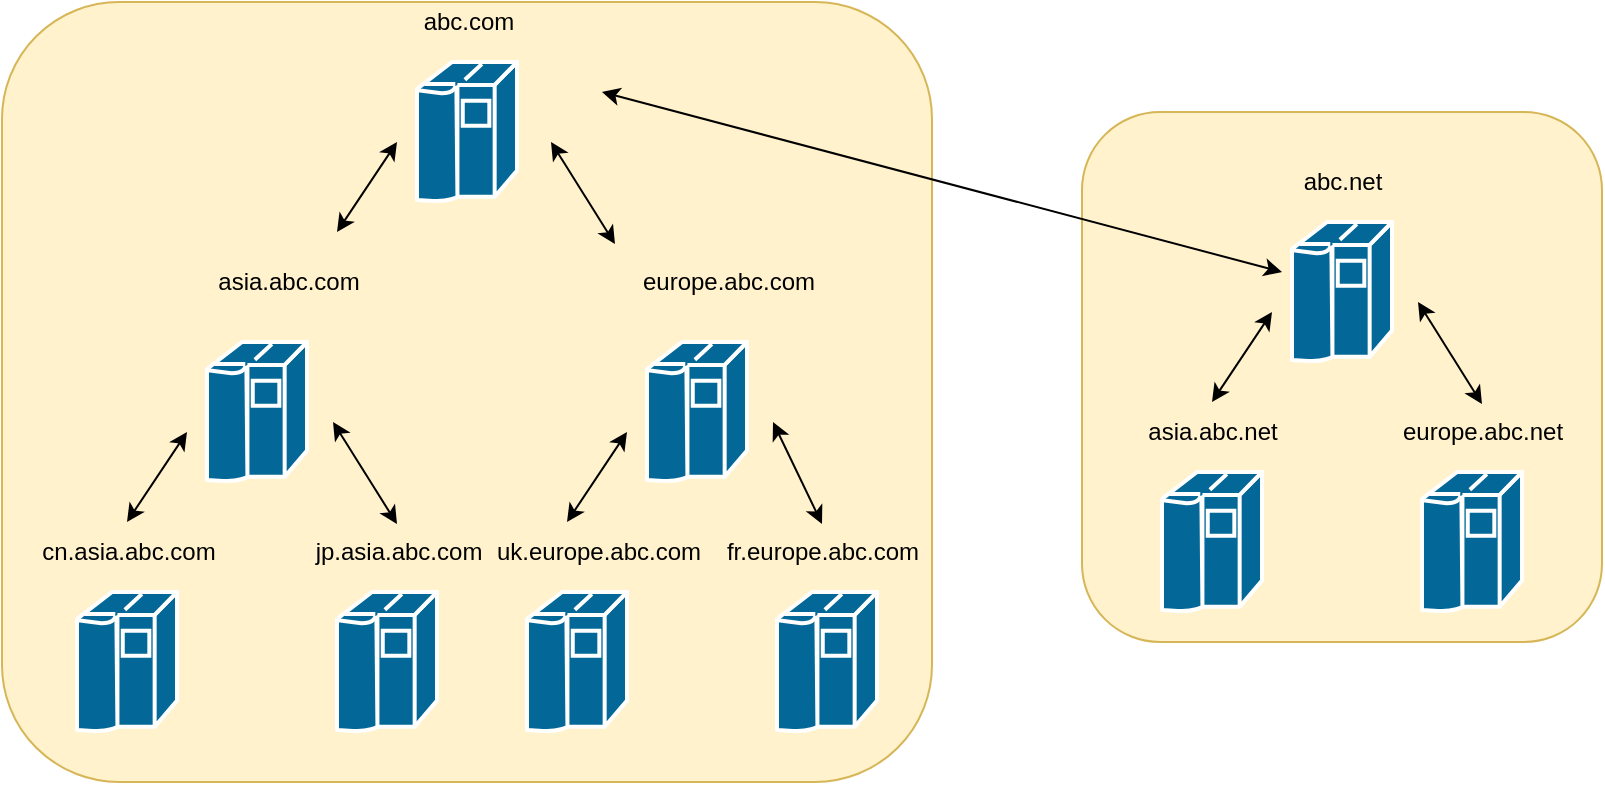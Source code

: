 <mxfile version="12.6.5" type="device"><diagram id="67WB8dhcfDGUW3ALZ5JH" name="第 1 页"><mxGraphModel dx="3076" dy="862" grid="1" gridSize="10" guides="1" tooltips="1" connect="1" arrows="1" fold="1" page="1" pageScale="1" pageWidth="827" pageHeight="1169" math="0" shadow="0"><root><mxCell id="0"/><mxCell id="1" parent="0"/><mxCell id="Z3KdXAmf1g0LycJeCjR2-15" value="" style="rounded=1;whiteSpace=wrap;html=1;fillColor=#fff2cc;strokeColor=#d6b656;" parent="1" vertex="1"><mxGeometry x="-1640" y="280" width="465" height="390" as="geometry"/></mxCell><mxCell id="LahJ2uMK67VkIvrEtWet-29" value="" style="shape=mxgraph.cisco.computers_and_peripherals.ibm_mainframe;html=1;pointerEvents=1;dashed=0;fillColor=#036897;strokeColor=#ffffff;strokeWidth=2;verticalLabelPosition=bottom;verticalAlign=top;align=center;outlineConnect=0;" parent="1" vertex="1"><mxGeometry x="-1432.5" y="310" width="50" height="70" as="geometry"/></mxCell><mxCell id="nvi_zbNtIN5atOlV_4Ne-1" value="abc.com" style="text;html=1;align=center;verticalAlign=middle;resizable=0;points=[];autosize=1;" parent="1" vertex="1"><mxGeometry x="-1437.5" y="280" width="60" height="20" as="geometry"/></mxCell><mxCell id="ni1U9XPFKKeknruxdiTv-1" value="" style="shape=mxgraph.cisco.computers_and_peripherals.ibm_mainframe;html=1;pointerEvents=1;dashed=0;fillColor=#036897;strokeColor=#ffffff;strokeWidth=2;verticalLabelPosition=bottom;verticalAlign=top;align=center;outlineConnect=0;" parent="1" vertex="1"><mxGeometry x="-1537.5" y="450" width="50" height="70" as="geometry"/></mxCell><mxCell id="ni1U9XPFKKeknruxdiTv-2" value="asia.abc.com" style="text;html=1;align=center;verticalAlign=middle;resizable=0;points=[];autosize=1;" parent="1" vertex="1"><mxGeometry x="-1542.5" y="410" width="90" height="20" as="geometry"/></mxCell><mxCell id="ni1U9XPFKKeknruxdiTv-5" value="" style="shape=mxgraph.cisco.computers_and_peripherals.ibm_mainframe;html=1;pointerEvents=1;dashed=0;fillColor=#036897;strokeColor=#ffffff;strokeWidth=2;verticalLabelPosition=bottom;verticalAlign=top;align=center;outlineConnect=0;" parent="1" vertex="1"><mxGeometry x="-1602.5" y="575" width="50" height="70" as="geometry"/></mxCell><mxCell id="ni1U9XPFKKeknruxdiTv-6" value="cn.asia.abc.com" style="text;html=1;align=center;verticalAlign=middle;resizable=0;points=[];autosize=1;" parent="1" vertex="1"><mxGeometry x="-1627.5" y="545" width="100" height="20" as="geometry"/></mxCell><mxCell id="ni1U9XPFKKeknruxdiTv-7" value="" style="shape=mxgraph.cisco.computers_and_peripherals.ibm_mainframe;html=1;pointerEvents=1;dashed=0;fillColor=#036897;strokeColor=#ffffff;strokeWidth=2;verticalLabelPosition=bottom;verticalAlign=top;align=center;outlineConnect=0;" parent="1" vertex="1"><mxGeometry x="-1472.5" y="575" width="50" height="70" as="geometry"/></mxCell><mxCell id="ni1U9XPFKKeknruxdiTv-8" value="jp.asia.abc.com" style="text;html=1;align=center;verticalAlign=middle;resizable=0;points=[];autosize=1;" parent="1" vertex="1"><mxGeometry x="-1492.5" y="545" width="100" height="20" as="geometry"/></mxCell><mxCell id="ni1U9XPFKKeknruxdiTv-18" value="" style="endArrow=classic;startArrow=classic;html=1;" parent="1" edge="1"><mxGeometry width="50" height="50" relative="1" as="geometry"><mxPoint x="-1577.5" y="540" as="sourcePoint"/><mxPoint x="-1547.5" y="495" as="targetPoint"/></mxGeometry></mxCell><mxCell id="Z3KdXAmf1g0LycJeCjR2-1" value="" style="endArrow=classic;startArrow=classic;html=1;entryX=0.5;entryY=-0.2;entryDx=0;entryDy=0;entryPerimeter=0;" parent="1" target="ni1U9XPFKKeknruxdiTv-8" edge="1"><mxGeometry width="50" height="50" relative="1" as="geometry"><mxPoint x="-1474.5" y="490" as="sourcePoint"/><mxPoint x="-1437.5" y="550" as="targetPoint"/></mxGeometry></mxCell><mxCell id="Z3KdXAmf1g0LycJeCjR2-3" value="" style="endArrow=classic;startArrow=classic;html=1;" parent="1" edge="1"><mxGeometry width="50" height="50" relative="1" as="geometry"><mxPoint x="-1472.5" y="395" as="sourcePoint"/><mxPoint x="-1442.5" y="350" as="targetPoint"/></mxGeometry></mxCell><mxCell id="Z3KdXAmf1g0LycJeCjR2-6" value="" style="shape=mxgraph.cisco.computers_and_peripherals.ibm_mainframe;html=1;pointerEvents=1;dashed=0;fillColor=#036897;strokeColor=#ffffff;strokeWidth=2;verticalLabelPosition=bottom;verticalAlign=top;align=center;outlineConnect=0;" parent="1" vertex="1"><mxGeometry x="-1317.5" y="450" width="50" height="70" as="geometry"/></mxCell><mxCell id="Z3KdXAmf1g0LycJeCjR2-7" value="europe.abc.com" style="text;html=1;align=center;verticalAlign=middle;resizable=0;points=[];autosize=1;" parent="1" vertex="1"><mxGeometry x="-1327.5" y="410" width="100" height="20" as="geometry"/></mxCell><mxCell id="Z3KdXAmf1g0LycJeCjR2-8" value="" style="shape=mxgraph.cisco.computers_and_peripherals.ibm_mainframe;html=1;pointerEvents=1;dashed=0;fillColor=#036897;strokeColor=#ffffff;strokeWidth=2;verticalLabelPosition=bottom;verticalAlign=top;align=center;outlineConnect=0;" parent="1" vertex="1"><mxGeometry x="-1377.5" y="575" width="50" height="70" as="geometry"/></mxCell><mxCell id="Z3KdXAmf1g0LycJeCjR2-9" value="uk.europe.abc.com" style="text;html=1;align=center;verticalAlign=middle;resizable=0;points=[];autosize=1;" parent="1" vertex="1"><mxGeometry x="-1402.5" y="545" width="120" height="20" as="geometry"/></mxCell><mxCell id="Z3KdXAmf1g0LycJeCjR2-10" value="" style="shape=mxgraph.cisco.computers_and_peripherals.ibm_mainframe;html=1;pointerEvents=1;dashed=0;fillColor=#036897;strokeColor=#ffffff;strokeWidth=2;verticalLabelPosition=bottom;verticalAlign=top;align=center;outlineConnect=0;" parent="1" vertex="1"><mxGeometry x="-1252.5" y="575" width="50" height="70" as="geometry"/></mxCell><mxCell id="Z3KdXAmf1g0LycJeCjR2-11" value="fr.europe.abc.com" style="text;html=1;align=center;verticalAlign=middle;resizable=0;points=[];autosize=1;" parent="1" vertex="1"><mxGeometry x="-1285" y="545" width="110" height="20" as="geometry"/></mxCell><mxCell id="Z3KdXAmf1g0LycJeCjR2-12" value="" style="endArrow=classic;startArrow=classic;html=1;" parent="1" edge="1"><mxGeometry width="50" height="50" relative="1" as="geometry"><mxPoint x="-1357.5" y="540" as="sourcePoint"/><mxPoint x="-1327.5" y="495" as="targetPoint"/></mxGeometry></mxCell><mxCell id="Z3KdXAmf1g0LycJeCjR2-13" value="" style="endArrow=classic;startArrow=classic;html=1;entryX=0.5;entryY=-0.2;entryDx=0;entryDy=0;entryPerimeter=0;" parent="1" target="Z3KdXAmf1g0LycJeCjR2-11" edge="1"><mxGeometry width="50" height="50" relative="1" as="geometry"><mxPoint x="-1254.5" y="490" as="sourcePoint"/><mxPoint x="-1217.5" y="550" as="targetPoint"/></mxGeometry></mxCell><mxCell id="Z3KdXAmf1g0LycJeCjR2-14" value="" style="endArrow=classic;startArrow=classic;html=1;entryX=0.5;entryY=-0.2;entryDx=0;entryDy=0;entryPerimeter=0;" parent="1" edge="1"><mxGeometry width="50" height="50" relative="1" as="geometry"><mxPoint x="-1365.5" y="350" as="sourcePoint"/><mxPoint x="-1333.5" y="401" as="targetPoint"/></mxGeometry></mxCell><mxCell id="OCit57OfUxpAifxs4RLQ-1" value="" style="rounded=1;whiteSpace=wrap;html=1;fillColor=#fff2cc;strokeColor=#d6b656;" vertex="1" parent="1"><mxGeometry x="-1100" y="335" width="260" height="265" as="geometry"/></mxCell><mxCell id="OCit57OfUxpAifxs4RLQ-4" value="" style="shape=mxgraph.cisco.computers_and_peripherals.ibm_mainframe;html=1;pointerEvents=1;dashed=0;fillColor=#036897;strokeColor=#ffffff;strokeWidth=2;verticalLabelPosition=bottom;verticalAlign=top;align=center;outlineConnect=0;" vertex="1" parent="1"><mxGeometry x="-995" y="390" width="50" height="70" as="geometry"/></mxCell><mxCell id="OCit57OfUxpAifxs4RLQ-5" value="abc.net" style="text;html=1;align=center;verticalAlign=middle;resizable=0;points=[];autosize=1;" vertex="1" parent="1"><mxGeometry x="-995" y="360" width="50" height="20" as="geometry"/></mxCell><mxCell id="OCit57OfUxpAifxs4RLQ-6" value="" style="shape=mxgraph.cisco.computers_and_peripherals.ibm_mainframe;html=1;pointerEvents=1;dashed=0;fillColor=#036897;strokeColor=#ffffff;strokeWidth=2;verticalLabelPosition=bottom;verticalAlign=top;align=center;outlineConnect=0;" vertex="1" parent="1"><mxGeometry x="-1060" y="515" width="50" height="70" as="geometry"/></mxCell><mxCell id="OCit57OfUxpAifxs4RLQ-7" value="asia.abc.net" style="text;html=1;align=center;verticalAlign=middle;resizable=0;points=[];autosize=1;" vertex="1" parent="1"><mxGeometry x="-1075" y="485" width="80" height="20" as="geometry"/></mxCell><mxCell id="OCit57OfUxpAifxs4RLQ-8" value="" style="shape=mxgraph.cisco.computers_and_peripherals.ibm_mainframe;html=1;pointerEvents=1;dashed=0;fillColor=#036897;strokeColor=#ffffff;strokeWidth=2;verticalLabelPosition=bottom;verticalAlign=top;align=center;outlineConnect=0;" vertex="1" parent="1"><mxGeometry x="-930" y="515" width="50" height="70" as="geometry"/></mxCell><mxCell id="OCit57OfUxpAifxs4RLQ-9" value="europe.abc.net" style="text;html=1;align=center;verticalAlign=middle;resizable=0;points=[];autosize=1;" vertex="1" parent="1"><mxGeometry x="-950" y="485" width="100" height="20" as="geometry"/></mxCell><mxCell id="OCit57OfUxpAifxs4RLQ-10" value="" style="endArrow=classic;startArrow=classic;html=1;" edge="1" parent="1"><mxGeometry width="50" height="50" relative="1" as="geometry"><mxPoint x="-1035" y="480" as="sourcePoint"/><mxPoint x="-1005" y="435" as="targetPoint"/></mxGeometry></mxCell><mxCell id="OCit57OfUxpAifxs4RLQ-11" value="" style="endArrow=classic;startArrow=classic;html=1;entryX=0.5;entryY=-0.2;entryDx=0;entryDy=0;entryPerimeter=0;" edge="1" parent="1" target="OCit57OfUxpAifxs4RLQ-9"><mxGeometry width="50" height="50" relative="1" as="geometry"><mxPoint x="-932" y="430" as="sourcePoint"/><mxPoint x="-895" y="490" as="targetPoint"/></mxGeometry></mxCell><mxCell id="OCit57OfUxpAifxs4RLQ-22" value="" style="endArrow=classic;startArrow=classic;html=1;" edge="1" parent="1"><mxGeometry width="50" height="50" relative="1" as="geometry"><mxPoint x="-1340" y="325" as="sourcePoint"/><mxPoint x="-1000" y="415" as="targetPoint"/></mxGeometry></mxCell></root></mxGraphModel></diagram></mxfile>